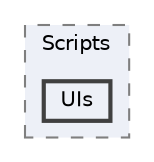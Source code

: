 digraph "Assets/Scripts/UIs"
{
 // LATEX_PDF_SIZE
  bgcolor="transparent";
  edge [fontname=Helvetica,fontsize=10,labelfontname=Helvetica,labelfontsize=10];
  node [fontname=Helvetica,fontsize=10,shape=box,height=0.2,width=0.4];
  compound=true
  subgraph clusterdir_f13b41af88cf68434578284aaf699e39 {
    graph [ bgcolor="#edf0f7", pencolor="grey50", label="Scripts", fontname=Helvetica,fontsize=10 style="filled,dashed", URL="dir_f13b41af88cf68434578284aaf699e39.html",tooltip=""]
  dir_b08743428b851669c66ff97f85743d5d [label="UIs", fillcolor="#edf0f7", color="grey25", style="filled,bold", URL="dir_b08743428b851669c66ff97f85743d5d.html",tooltip=""];
  }
}

